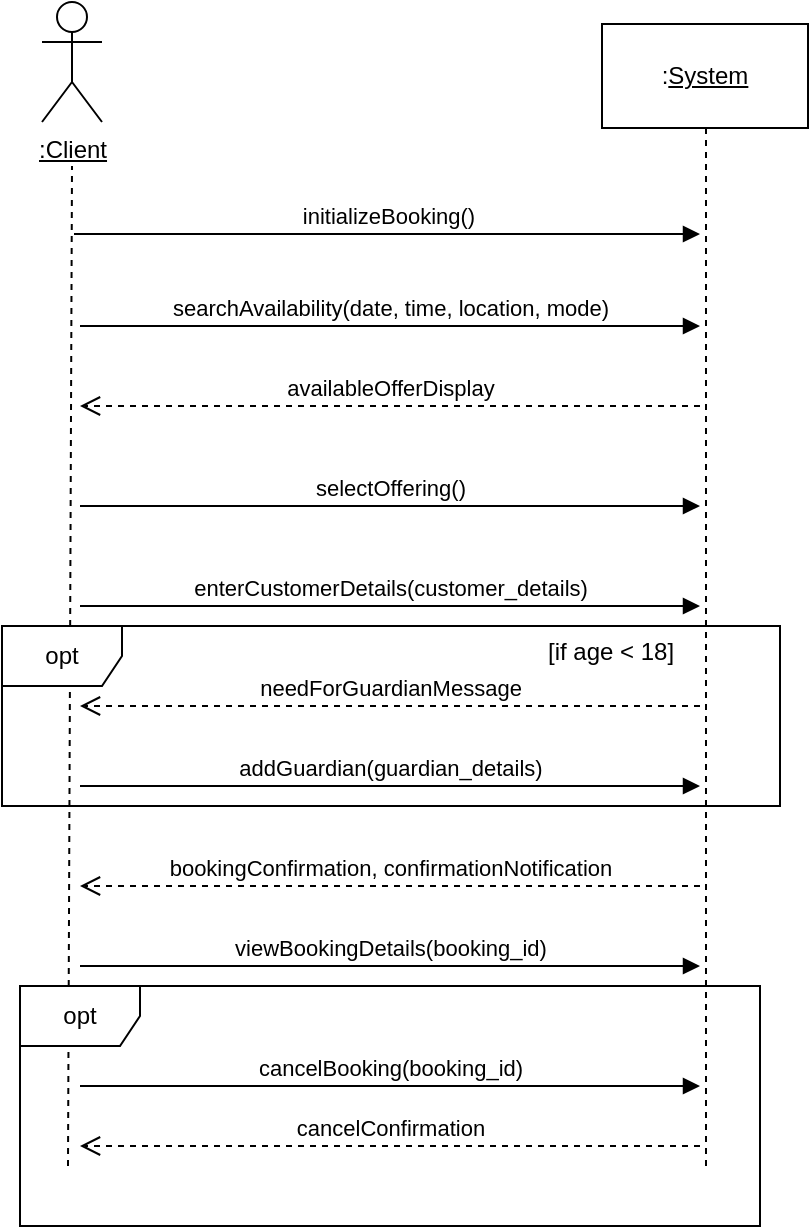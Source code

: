 <mxfile version="24.8.3">
  <diagram name="Page-1" id="kJVthLTKf7bO4mQx49Dq">
    <mxGraphModel dx="1426" dy="783" grid="1" gridSize="10" guides="1" tooltips="1" connect="1" arrows="1" fold="1" page="1" pageScale="1" pageWidth="850" pageHeight="1100" math="0" shadow="0">
      <root>
        <mxCell id="0" />
        <mxCell id="1" parent="0" />
        <mxCell id="3_MErmvhIm-H-nIu8KdV-1" value="&lt;u&gt;:Client&lt;/u&gt;" style="shape=umlActor;verticalLabelPosition=bottom;verticalAlign=top;html=1;outlineConnect=0;" vertex="1" parent="1">
          <mxGeometry x="171" y="58" width="30" height="60" as="geometry" />
        </mxCell>
        <mxCell id="3_MErmvhIm-H-nIu8KdV-2" value=":&lt;u&gt;System&lt;/u&gt;" style="rounded=0;whiteSpace=wrap;html=1;" vertex="1" parent="1">
          <mxGeometry x="451" y="69" width="103" height="52" as="geometry" />
        </mxCell>
        <mxCell id="3_MErmvhIm-H-nIu8KdV-3" value="" style="endArrow=none;dashed=1;html=1;rounded=0;" edge="1" parent="1">
          <mxGeometry width="50" height="50" relative="1" as="geometry">
            <mxPoint x="184" y="640" as="sourcePoint" />
            <mxPoint x="186" y="140" as="targetPoint" />
          </mxGeometry>
        </mxCell>
        <mxCell id="3_MErmvhIm-H-nIu8KdV-4" value="" style="endArrow=none;dashed=1;html=1;rounded=0;entryX=0.5;entryY=1;entryDx=0;entryDy=0;" edge="1" parent="1">
          <mxGeometry width="50" height="50" relative="1" as="geometry">
            <mxPoint x="503" y="640" as="sourcePoint" />
            <mxPoint x="503" y="121" as="targetPoint" />
          </mxGeometry>
        </mxCell>
        <mxCell id="3_MErmvhIm-H-nIu8KdV-5" value="initializeBooking()" style="html=1;verticalAlign=bottom;endArrow=block;curved=0;rounded=0;" edge="1" parent="1">
          <mxGeometry x="0.003" width="80" relative="1" as="geometry">
            <mxPoint x="187" y="174" as="sourcePoint" />
            <mxPoint x="500" y="174" as="targetPoint" />
            <mxPoint as="offset" />
          </mxGeometry>
        </mxCell>
        <mxCell id="3_MErmvhIm-H-nIu8KdV-6" value="searchAvailability(date, time, location, mode)" style="html=1;verticalAlign=bottom;endArrow=block;curved=0;rounded=0;" edge="1" parent="1">
          <mxGeometry width="80" relative="1" as="geometry">
            <mxPoint x="190" y="220" as="sourcePoint" />
            <mxPoint x="500" y="220" as="targetPoint" />
            <mxPoint as="offset" />
          </mxGeometry>
        </mxCell>
        <mxCell id="3_MErmvhIm-H-nIu8KdV-7" value="availableOfferDisplay" style="html=1;verticalAlign=bottom;endArrow=open;dashed=1;endSize=8;curved=0;rounded=0;" edge="1" parent="1">
          <mxGeometry relative="1" as="geometry">
            <mxPoint x="500" y="260" as="sourcePoint" />
            <mxPoint x="190" y="260" as="targetPoint" />
          </mxGeometry>
        </mxCell>
        <mxCell id="3_MErmvhIm-H-nIu8KdV-8" value="selectOffering()" style="html=1;verticalAlign=bottom;endArrow=block;curved=0;rounded=0;" edge="1" parent="1">
          <mxGeometry width="80" relative="1" as="geometry">
            <mxPoint x="190" y="310" as="sourcePoint" />
            <mxPoint x="500" y="310" as="targetPoint" />
          </mxGeometry>
        </mxCell>
        <mxCell id="3_MErmvhIm-H-nIu8KdV-9" value="enterCustomerDetails(customer_details)" style="html=1;verticalAlign=bottom;endArrow=block;curved=0;rounded=0;" edge="1" parent="1">
          <mxGeometry width="80" relative="1" as="geometry">
            <mxPoint x="190" y="360" as="sourcePoint" />
            <mxPoint x="500" y="360" as="targetPoint" />
            <mxPoint as="offset" />
          </mxGeometry>
        </mxCell>
        <mxCell id="3_MErmvhIm-H-nIu8KdV-10" value="[if age &amp;lt; 18]" style="text;html=1;align=center;verticalAlign=middle;resizable=0;points=[];autosize=1;strokeColor=none;fillColor=none;" vertex="1" parent="1">
          <mxGeometry x="410" y="368" width="90" height="30" as="geometry" />
        </mxCell>
        <mxCell id="3_MErmvhIm-H-nIu8KdV-11" value="needForGuardianMessage" style="html=1;verticalAlign=bottom;endArrow=open;dashed=1;endSize=8;curved=0;rounded=0;" edge="1" parent="1">
          <mxGeometry relative="1" as="geometry">
            <mxPoint x="500" y="410" as="sourcePoint" />
            <mxPoint x="190" y="410" as="targetPoint" />
          </mxGeometry>
        </mxCell>
        <mxCell id="3_MErmvhIm-H-nIu8KdV-12" value="addGuardian(guardian_details)" style="html=1;verticalAlign=bottom;endArrow=block;curved=0;rounded=0;" edge="1" parent="1">
          <mxGeometry width="80" relative="1" as="geometry">
            <mxPoint x="190" y="450" as="sourcePoint" />
            <mxPoint x="500" y="450" as="targetPoint" />
          </mxGeometry>
        </mxCell>
        <mxCell id="3_MErmvhIm-H-nIu8KdV-13" value="opt" style="shape=umlFrame;whiteSpace=wrap;html=1;pointerEvents=0;" vertex="1" parent="1">
          <mxGeometry x="151" y="370" width="389" height="90" as="geometry" />
        </mxCell>
        <mxCell id="3_MErmvhIm-H-nIu8KdV-15" value="bookingConfirmation, confirmationNotification" style="html=1;verticalAlign=bottom;endArrow=open;dashed=1;endSize=8;curved=0;rounded=0;" edge="1" parent="1">
          <mxGeometry relative="1" as="geometry">
            <mxPoint x="500" y="500" as="sourcePoint" />
            <mxPoint x="190" y="500" as="targetPoint" />
          </mxGeometry>
        </mxCell>
        <mxCell id="3_MErmvhIm-H-nIu8KdV-16" value="viewBookingDetails(booking_id)" style="html=1;verticalAlign=bottom;endArrow=block;curved=0;rounded=0;" edge="1" parent="1">
          <mxGeometry width="80" relative="1" as="geometry">
            <mxPoint x="190" y="540" as="sourcePoint" />
            <mxPoint x="500" y="540" as="targetPoint" />
          </mxGeometry>
        </mxCell>
        <mxCell id="3_MErmvhIm-H-nIu8KdV-17" value="opt" style="shape=umlFrame;whiteSpace=wrap;html=1;pointerEvents=0;" vertex="1" parent="1">
          <mxGeometry x="160" y="550" width="370" height="120" as="geometry" />
        </mxCell>
        <mxCell id="3_MErmvhIm-H-nIu8KdV-18" value="cancelBooking(booking_id)" style="html=1;verticalAlign=bottom;endArrow=block;curved=0;rounded=0;" edge="1" parent="1">
          <mxGeometry width="80" relative="1" as="geometry">
            <mxPoint x="190" y="600" as="sourcePoint" />
            <mxPoint x="500" y="600" as="targetPoint" />
          </mxGeometry>
        </mxCell>
        <mxCell id="3_MErmvhIm-H-nIu8KdV-19" value="cancelConfirmation" style="html=1;verticalAlign=bottom;endArrow=open;dashed=1;endSize=8;curved=0;rounded=0;" edge="1" parent="1">
          <mxGeometry relative="1" as="geometry">
            <mxPoint x="500" y="630" as="sourcePoint" />
            <mxPoint x="190" y="630" as="targetPoint" />
          </mxGeometry>
        </mxCell>
      </root>
    </mxGraphModel>
  </diagram>
</mxfile>

